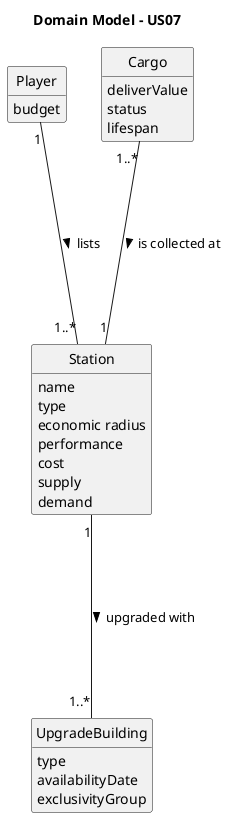 @startuml

skinparam monochrome true
skinparam packageStyle rectangle
skinparam shadowing false
skinparam classAttributeIconSize 0
hide circle
hide methods

title Domain Model - US07

class Station {
    name
    type
    economic radius
    performance
    cost
    supply
    demand
}

class UpgradeBuilding {
    type
    availabilityDate
    exclusivityGroup
}


class Player {
    budget
}

class Cargo{
deliverValue
status
lifespan
}

Station "1" ---- "1..*" UpgradeBuilding : upgraded with >
Player "1" ---- "1..*" Station : lists >
Cargo "1..*" ---- "1" Station : is collected at >

@enduml
